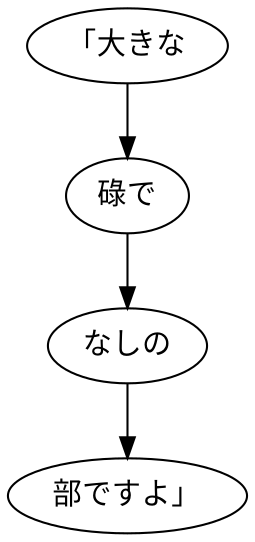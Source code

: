 digraph graph8883 {
	node0 [label="「大きな"];
	node1 [label="碌で"];
	node2 [label="なしの"];
	node3 [label="部ですよ」"];
	node0 -> node1;
	node1 -> node2;
	node2 -> node3;
}
